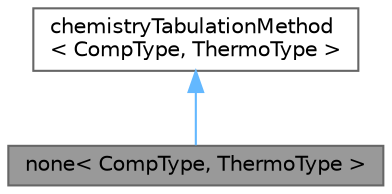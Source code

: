 digraph "none&lt; CompType, ThermoType &gt;"
{
 // LATEX_PDF_SIZE
  bgcolor="transparent";
  edge [fontname=Helvetica,fontsize=10,labelfontname=Helvetica,labelfontsize=10];
  node [fontname=Helvetica,fontsize=10,shape=box,height=0.2,width=0.4];
  Node1 [id="Node000001",label="none\< CompType, ThermoType \>",height=0.2,width=0.4,color="gray40", fillcolor="grey60", style="filled", fontcolor="black",tooltip=" "];
  Node2 -> Node1 [id="edge1_Node000001_Node000002",dir="back",color="steelblue1",style="solid",tooltip=" "];
  Node2 [id="Node000002",label="chemistryTabulationMethod\l\< CompType, ThermoType \>",height=0.2,width=0.4,color="gray40", fillcolor="white", style="filled",URL="$classFoam_1_1chemistryTabulationMethod.html",tooltip="An abstract class for chemistry tabulation."];
}
